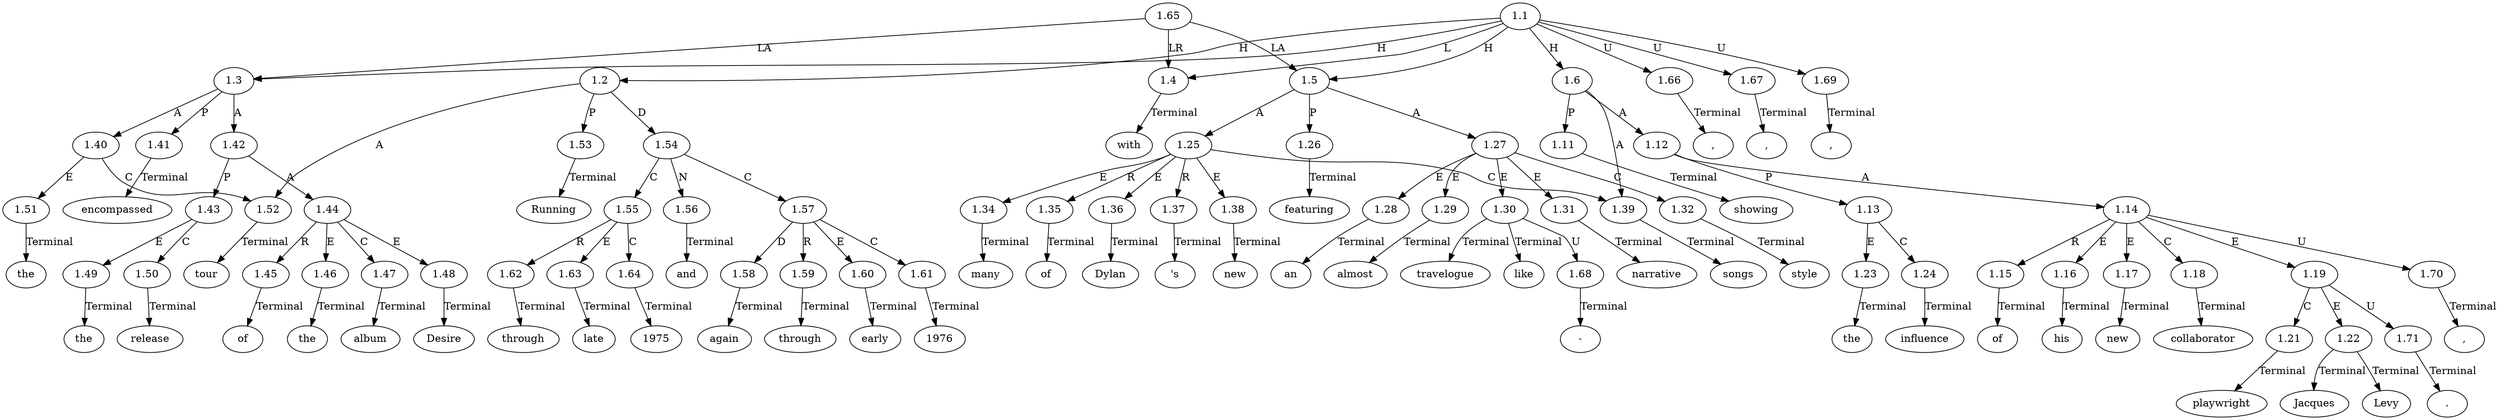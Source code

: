 // Graph
digraph {
	0.1 [label=Running ordering=out]
	0.10 [label="," ordering=out]
	0.11 [label=the ordering=out]
	0.12 [label=tour ordering=out]
	0.13 [label=encompassed ordering=out]
	0.14 [label=the ordering=out]
	0.15 [label=release ordering=out]
	0.16 [label=of ordering=out]
	0.17 [label=the ordering=out]
	0.18 [label=album ordering=out]
	0.19 [label=Desire ordering=out]
	0.2 [label=through ordering=out]
	0.20 [label="," ordering=out]
	0.21 [label=with ordering=out]
	0.22 [label=many ordering=out]
	0.23 [label=of ordering=out]
	0.24 [label=Dylan ordering=out]
	0.25 [label="'s" ordering=out]
	0.26 [label=new ordering=out]
	0.27 [label=songs ordering=out]
	0.28 [label=featuring ordering=out]
	0.29 [label=an ordering=out]
	0.3 [label=late ordering=out]
	0.30 [label=almost ordering=out]
	0.31 [label=travelogue ordering=out]
	0.32 [label="-" ordering=out]
	0.33 [label=like ordering=out]
	0.34 [label=narrative ordering=out]
	0.35 [label=style ordering=out]
	0.36 [label="," ordering=out]
	0.37 [label=showing ordering=out]
	0.38 [label=the ordering=out]
	0.39 [label=influence ordering=out]
	0.4 [label=1975 ordering=out]
	0.40 [label=of ordering=out]
	0.41 [label=his ordering=out]
	0.42 [label=new ordering=out]
	0.43 [label=collaborator ordering=out]
	0.44 [label="," ordering=out]
	0.45 [label=playwright ordering=out]
	0.46 [label=Jacques ordering=out]
	0.47 [label=Levy ordering=out]
	0.48 [label="." ordering=out]
	0.5 [label=and ordering=out]
	0.6 [label=again ordering=out]
	0.7 [label=through ordering=out]
	0.8 [label=early ordering=out]
	0.9 [label=1976 ordering=out]
	1.1 [label=1.1 ordering=out]
	1.2 [label=1.2 ordering=out]
	1.3 [label=1.3 ordering=out]
	1.4 [label=1.4 ordering=out]
	1.5 [label=1.5 ordering=out]
	1.6 [label=1.6 ordering=out]
	1.11 [label=1.11 ordering=out]
	1.12 [label=1.12 ordering=out]
	1.13 [label=1.13 ordering=out]
	1.14 [label=1.14 ordering=out]
	1.15 [label=1.15 ordering=out]
	1.16 [label=1.16 ordering=out]
	1.17 [label=1.17 ordering=out]
	1.18 [label=1.18 ordering=out]
	1.19 [label=1.19 ordering=out]
	1.21 [label=1.21 ordering=out]
	1.22 [label=1.22 ordering=out]
	1.23 [label=1.23 ordering=out]
	1.24 [label=1.24 ordering=out]
	1.25 [label=1.25 ordering=out]
	1.26 [label=1.26 ordering=out]
	1.27 [label=1.27 ordering=out]
	1.28 [label=1.28 ordering=out]
	1.29 [label=1.29 ordering=out]
	1.30 [label=1.30 ordering=out]
	1.31 [label=1.31 ordering=out]
	1.32 [label=1.32 ordering=out]
	1.34 [label=1.34 ordering=out]
	1.35 [label=1.35 ordering=out]
	1.36 [label=1.36 ordering=out]
	1.37 [label=1.37 ordering=out]
	1.38 [label=1.38 ordering=out]
	1.39 [label=1.39 ordering=out]
	1.40 [label=1.40 ordering=out]
	1.41 [label=1.41 ordering=out]
	1.42 [label=1.42 ordering=out]
	1.43 [label=1.43 ordering=out]
	1.44 [label=1.44 ordering=out]
	1.45 [label=1.45 ordering=out]
	1.46 [label=1.46 ordering=out]
	1.47 [label=1.47 ordering=out]
	1.48 [label=1.48 ordering=out]
	1.49 [label=1.49 ordering=out]
	1.50 [label=1.50 ordering=out]
	1.51 [label=1.51 ordering=out]
	1.52 [label=1.52 ordering=out]
	1.53 [label=1.53 ordering=out]
	1.54 [label=1.54 ordering=out]
	1.55 [label=1.55 ordering=out]
	1.56 [label=1.56 ordering=out]
	1.57 [label=1.57 ordering=out]
	1.58 [label=1.58 ordering=out]
	1.59 [label=1.59 ordering=out]
	1.60 [label=1.60 ordering=out]
	1.61 [label=1.61 ordering=out]
	1.62 [label=1.62 ordering=out]
	1.63 [label=1.63 ordering=out]
	1.64 [label=1.64 ordering=out]
	1.65 [label=1.65 ordering=out]
	1.66 [label=1.66 ordering=out]
	1.67 [label=1.67 ordering=out]
	1.68 [label=1.68 ordering=out]
	1.69 [label=1.69 ordering=out]
	1.70 [label=1.70 ordering=out]
	1.71 [label=1.71 ordering=out]
	1.1 -> 1.2 [label=H ordering=out]
	1.1 -> 1.3 [label=H ordering=out]
	1.1 -> 1.4 [label=L ordering=out]
	1.1 -> 1.5 [label=H ordering=out]
	1.1 -> 1.6 [label=H ordering=out]
	1.1 -> 1.66 [label=U ordering=out]
	1.1 -> 1.67 [label=U ordering=out]
	1.1 -> 1.69 [label=U ordering=out]
	1.2 -> 1.52 [label=A ordering=out]
	1.2 -> 1.53 [label=P ordering=out]
	1.2 -> 1.54 [label=D ordering=out]
	1.3 -> 1.40 [label=A ordering=out]
	1.3 -> 1.41 [label=P ordering=out]
	1.3 -> 1.42 [label=A ordering=out]
	1.4 -> 0.21 [label=Terminal ordering=out]
	1.5 -> 1.25 [label=A ordering=out]
	1.5 -> 1.26 [label=P ordering=out]
	1.5 -> 1.27 [label=A ordering=out]
	1.6 -> 1.11 [label=P ordering=out]
	1.6 -> 1.12 [label=A ordering=out]
	1.6 -> 1.39 [label=A ordering=out]
	1.11 -> 0.37 [label=Terminal ordering=out]
	1.12 -> 1.13 [label=P ordering=out]
	1.12 -> 1.14 [label=A ordering=out]
	1.13 -> 1.23 [label=E ordering=out]
	1.13 -> 1.24 [label=C ordering=out]
	1.14 -> 1.15 [label=R ordering=out]
	1.14 -> 1.16 [label=E ordering=out]
	1.14 -> 1.17 [label=E ordering=out]
	1.14 -> 1.18 [label=C ordering=out]
	1.14 -> 1.19 [label=E ordering=out]
	1.14 -> 1.70 [label=U ordering=out]
	1.15 -> 0.40 [label=Terminal ordering=out]
	1.16 -> 0.41 [label=Terminal ordering=out]
	1.17 -> 0.42 [label=Terminal ordering=out]
	1.18 -> 0.43 [label=Terminal ordering=out]
	1.19 -> 1.21 [label=C ordering=out]
	1.19 -> 1.22 [label=E ordering=out]
	1.19 -> 1.71 [label=U ordering=out]
	1.21 -> 0.45 [label=Terminal ordering=out]
	1.22 -> 0.46 [label=Terminal ordering=out]
	1.22 -> 0.47 [label=Terminal ordering=out]
	1.23 -> 0.38 [label=Terminal ordering=out]
	1.24 -> 0.39 [label=Terminal ordering=out]
	1.25 -> 1.34 [label=E ordering=out]
	1.25 -> 1.35 [label=R ordering=out]
	1.25 -> 1.36 [label=E ordering=out]
	1.25 -> 1.37 [label=R ordering=out]
	1.25 -> 1.38 [label=E ordering=out]
	1.25 -> 1.39 [label=C ordering=out]
	1.26 -> 0.28 [label=Terminal ordering=out]
	1.27 -> 1.28 [label=E ordering=out]
	1.27 -> 1.29 [label=E ordering=out]
	1.27 -> 1.30 [label=E ordering=out]
	1.27 -> 1.31 [label=E ordering=out]
	1.27 -> 1.32 [label=C ordering=out]
	1.28 -> 0.29 [label=Terminal ordering=out]
	1.29 -> 0.30 [label=Terminal ordering=out]
	1.30 -> 0.31 [label=Terminal ordering=out]
	1.30 -> 0.33 [label=Terminal ordering=out]
	1.30 -> 1.68 [label=U ordering=out]
	1.31 -> 0.34 [label=Terminal ordering=out]
	1.32 -> 0.35 [label=Terminal ordering=out]
	1.34 -> 0.22 [label=Terminal ordering=out]
	1.35 -> 0.23 [label=Terminal ordering=out]
	1.36 -> 0.24 [label=Terminal ordering=out]
	1.37 -> 0.25 [label=Terminal ordering=out]
	1.38 -> 0.26 [label=Terminal ordering=out]
	1.39 -> 0.27 [label=Terminal ordering=out]
	1.40 -> 1.51 [label=E ordering=out]
	1.40 -> 1.52 [label=C ordering=out]
	1.41 -> 0.13 [label=Terminal ordering=out]
	1.42 -> 1.43 [label=P ordering=out]
	1.42 -> 1.44 [label=A ordering=out]
	1.43 -> 1.49 [label=E ordering=out]
	1.43 -> 1.50 [label=C ordering=out]
	1.44 -> 1.45 [label=R ordering=out]
	1.44 -> 1.46 [label=E ordering=out]
	1.44 -> 1.47 [label=C ordering=out]
	1.44 -> 1.48 [label=E ordering=out]
	1.45 -> 0.16 [label=Terminal ordering=out]
	1.46 -> 0.17 [label=Terminal ordering=out]
	1.47 -> 0.18 [label=Terminal ordering=out]
	1.48 -> 0.19 [label=Terminal ordering=out]
	1.49 -> 0.14 [label=Terminal ordering=out]
	1.50 -> 0.15 [label=Terminal ordering=out]
	1.51 -> 0.11 [label=Terminal ordering=out]
	1.52 -> 0.12 [label=Terminal ordering=out]
	1.53 -> 0.1 [label=Terminal ordering=out]
	1.54 -> 1.55 [label=C ordering=out]
	1.54 -> 1.56 [label=N ordering=out]
	1.54 -> 1.57 [label=C ordering=out]
	1.55 -> 1.62 [label=R ordering=out]
	1.55 -> 1.63 [label=E ordering=out]
	1.55 -> 1.64 [label=C ordering=out]
	1.56 -> 0.5 [label=Terminal ordering=out]
	1.57 -> 1.58 [label=D ordering=out]
	1.57 -> 1.59 [label=R ordering=out]
	1.57 -> 1.60 [label=E ordering=out]
	1.57 -> 1.61 [label=C ordering=out]
	1.58 -> 0.6 [label=Terminal ordering=out]
	1.59 -> 0.7 [label=Terminal ordering=out]
	1.60 -> 0.8 [label=Terminal ordering=out]
	1.61 -> 0.9 [label=Terminal ordering=out]
	1.62 -> 0.2 [label=Terminal ordering=out]
	1.63 -> 0.3 [label=Terminal ordering=out]
	1.64 -> 0.4 [label=Terminal ordering=out]
	1.65 -> 1.3 [label=LA ordering=out]
	1.65 -> 1.4 [label=LR ordering=out]
	1.65 -> 1.5 [label=LA ordering=out]
	1.66 -> 0.10 [label=Terminal ordering=out]
	1.67 -> 0.20 [label=Terminal ordering=out]
	1.68 -> 0.32 [label=Terminal ordering=out]
	1.69 -> 0.36 [label=Terminal ordering=out]
	1.70 -> 0.44 [label=Terminal ordering=out]
	1.71 -> 0.48 [label=Terminal ordering=out]
}
